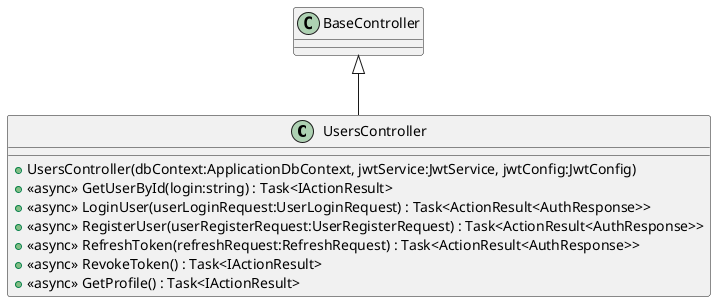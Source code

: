 @startuml
class UsersController {
    + UsersController(dbContext:ApplicationDbContext, jwtService:JwtService, jwtConfig:JwtConfig)
    + <<async>> GetUserById(login:string) : Task<IActionResult>
    + <<async>> LoginUser(userLoginRequest:UserLoginRequest) : Task<ActionResult<AuthResponse>>
    + <<async>> RegisterUser(userRegisterRequest:UserRegisterRequest) : Task<ActionResult<AuthResponse>>
    + <<async>> RefreshToken(refreshRequest:RefreshRequest) : Task<ActionResult<AuthResponse>>
    + <<async>> RevokeToken() : Task<IActionResult>
    + <<async>> GetProfile() : Task<IActionResult>
}
BaseController <|-- UsersController
@enduml
